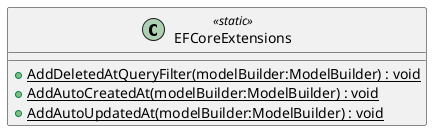 @startuml
class EFCoreExtensions <<static>> {
    + {static} AddDeletedAtQueryFilter(modelBuilder:ModelBuilder) : void
    + {static} AddAutoCreatedAt(modelBuilder:ModelBuilder) : void
    + {static} AddAutoUpdatedAt(modelBuilder:ModelBuilder) : void
}
@enduml
